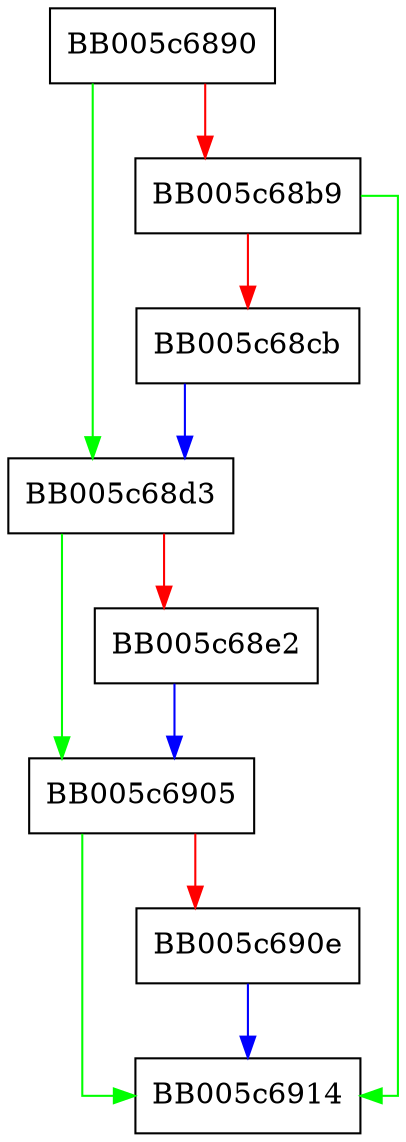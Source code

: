 digraph evp_rand_get_seed {
  node [shape="box"];
  graph [splines=ortho];
  BB005c6890 -> BB005c68d3 [color="green"];
  BB005c6890 -> BB005c68b9 [color="red"];
  BB005c68b9 -> BB005c6914 [color="green"];
  BB005c68b9 -> BB005c68cb [color="red"];
  BB005c68cb -> BB005c68d3 [color="blue"];
  BB005c68d3 -> BB005c6905 [color="green"];
  BB005c68d3 -> BB005c68e2 [color="red"];
  BB005c68e2 -> BB005c6905 [color="blue"];
  BB005c6905 -> BB005c6914 [color="green"];
  BB005c6905 -> BB005c690e [color="red"];
  BB005c690e -> BB005c6914 [color="blue"];
}
